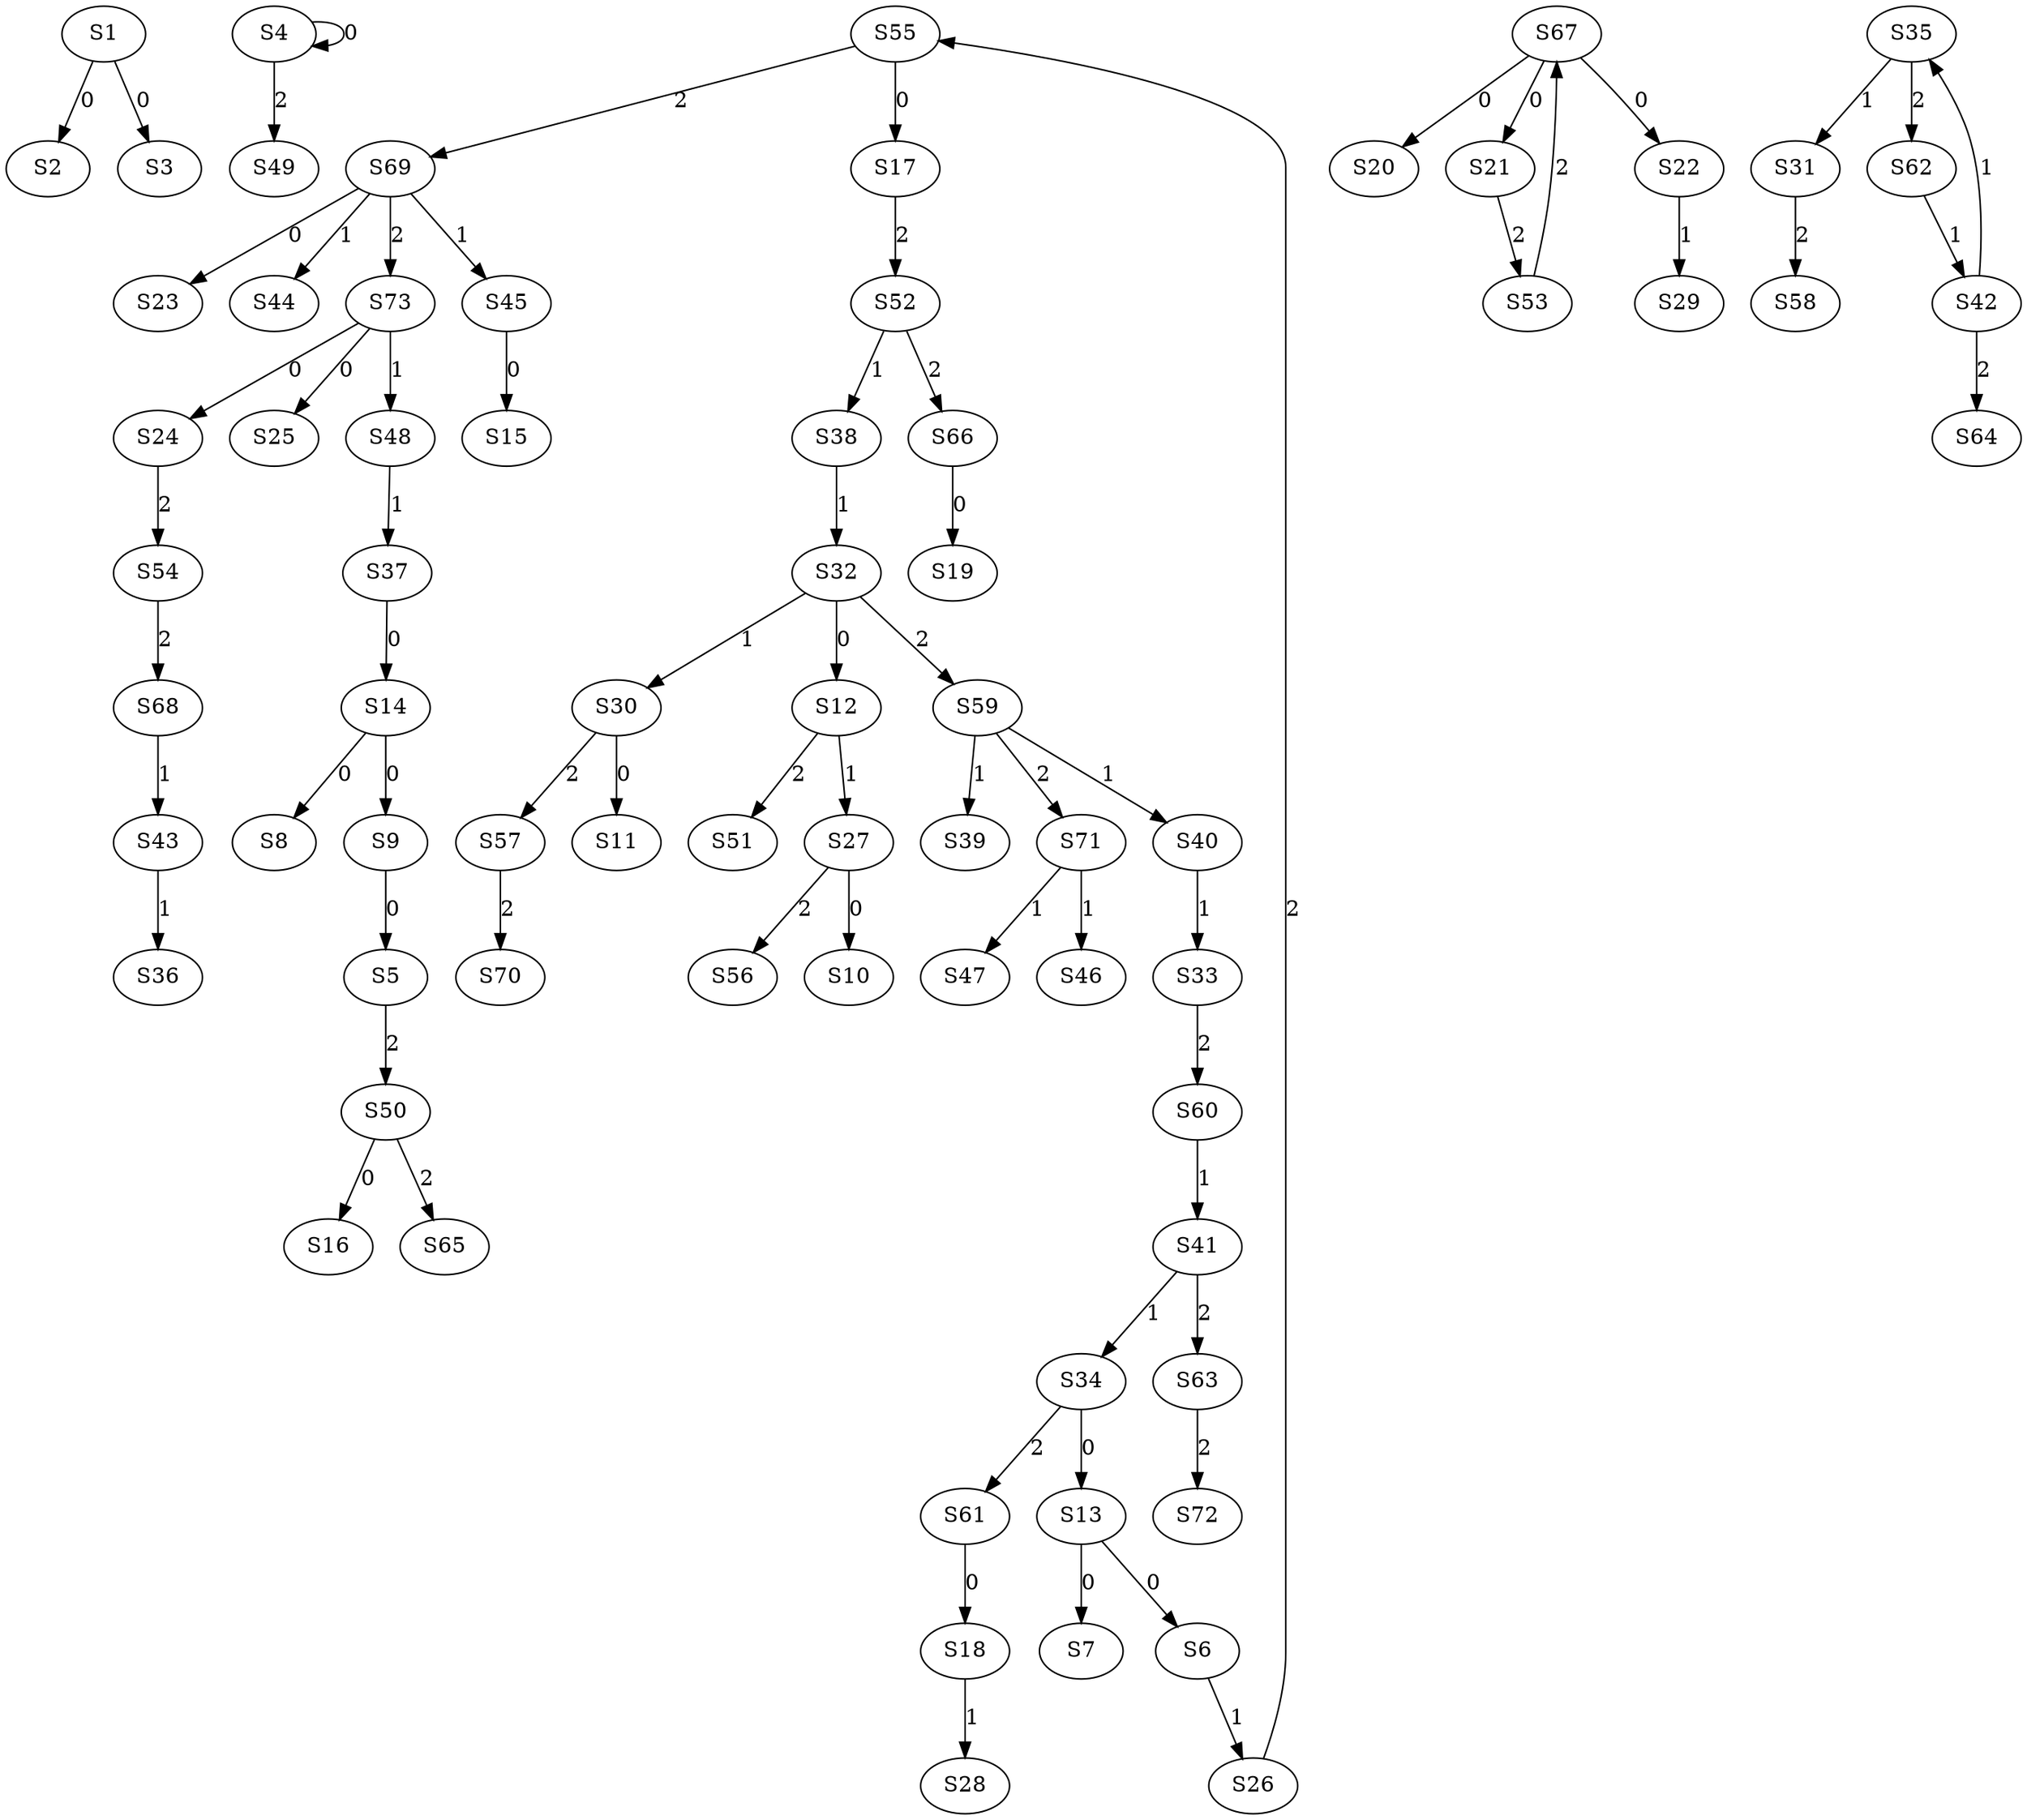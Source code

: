 strict digraph {
	S1 -> S2 [ label = 0 ];
	S1 -> S3 [ label = 0 ];
	S4 -> S4 [ label = 0 ];
	S9 -> S5 [ label = 0 ];
	S13 -> S6 [ label = 0 ];
	S13 -> S7 [ label = 0 ];
	S14 -> S8 [ label = 0 ];
	S14 -> S9 [ label = 0 ];
	S27 -> S10 [ label = 0 ];
	S30 -> S11 [ label = 0 ];
	S32 -> S12 [ label = 0 ];
	S34 -> S13 [ label = 0 ];
	S37 -> S14 [ label = 0 ];
	S45 -> S15 [ label = 0 ];
	S50 -> S16 [ label = 0 ];
	S55 -> S17 [ label = 0 ];
	S61 -> S18 [ label = 0 ];
	S66 -> S19 [ label = 0 ];
	S67 -> S20 [ label = 0 ];
	S67 -> S21 [ label = 0 ];
	S67 -> S22 [ label = 0 ];
	S69 -> S23 [ label = 0 ];
	S73 -> S24 [ label = 0 ];
	S73 -> S25 [ label = 0 ];
	S6 -> S26 [ label = 1 ];
	S12 -> S27 [ label = 1 ];
	S18 -> S28 [ label = 1 ];
	S22 -> S29 [ label = 1 ];
	S32 -> S30 [ label = 1 ];
	S35 -> S31 [ label = 1 ];
	S38 -> S32 [ label = 1 ];
	S40 -> S33 [ label = 1 ];
	S41 -> S34 [ label = 1 ];
	S42 -> S35 [ label = 1 ];
	S43 -> S36 [ label = 1 ];
	S48 -> S37 [ label = 1 ];
	S52 -> S38 [ label = 1 ];
	S59 -> S39 [ label = 1 ];
	S59 -> S40 [ label = 1 ];
	S60 -> S41 [ label = 1 ];
	S62 -> S42 [ label = 1 ];
	S68 -> S43 [ label = 1 ];
	S69 -> S44 [ label = 1 ];
	S69 -> S45 [ label = 1 ];
	S71 -> S46 [ label = 1 ];
	S71 -> S47 [ label = 1 ];
	S73 -> S48 [ label = 1 ];
	S4 -> S49 [ label = 2 ];
	S5 -> S50 [ label = 2 ];
	S12 -> S51 [ label = 2 ];
	S17 -> S52 [ label = 2 ];
	S21 -> S53 [ label = 2 ];
	S24 -> S54 [ label = 2 ];
	S26 -> S55 [ label = 2 ];
	S27 -> S56 [ label = 2 ];
	S30 -> S57 [ label = 2 ];
	S31 -> S58 [ label = 2 ];
	S32 -> S59 [ label = 2 ];
	S33 -> S60 [ label = 2 ];
	S34 -> S61 [ label = 2 ];
	S35 -> S62 [ label = 2 ];
	S41 -> S63 [ label = 2 ];
	S42 -> S64 [ label = 2 ];
	S50 -> S65 [ label = 2 ];
	S52 -> S66 [ label = 2 ];
	S53 -> S67 [ label = 2 ];
	S54 -> S68 [ label = 2 ];
	S55 -> S69 [ label = 2 ];
	S57 -> S70 [ label = 2 ];
	S59 -> S71 [ label = 2 ];
	S63 -> S72 [ label = 2 ];
	S69 -> S73 [ label = 2 ];
}